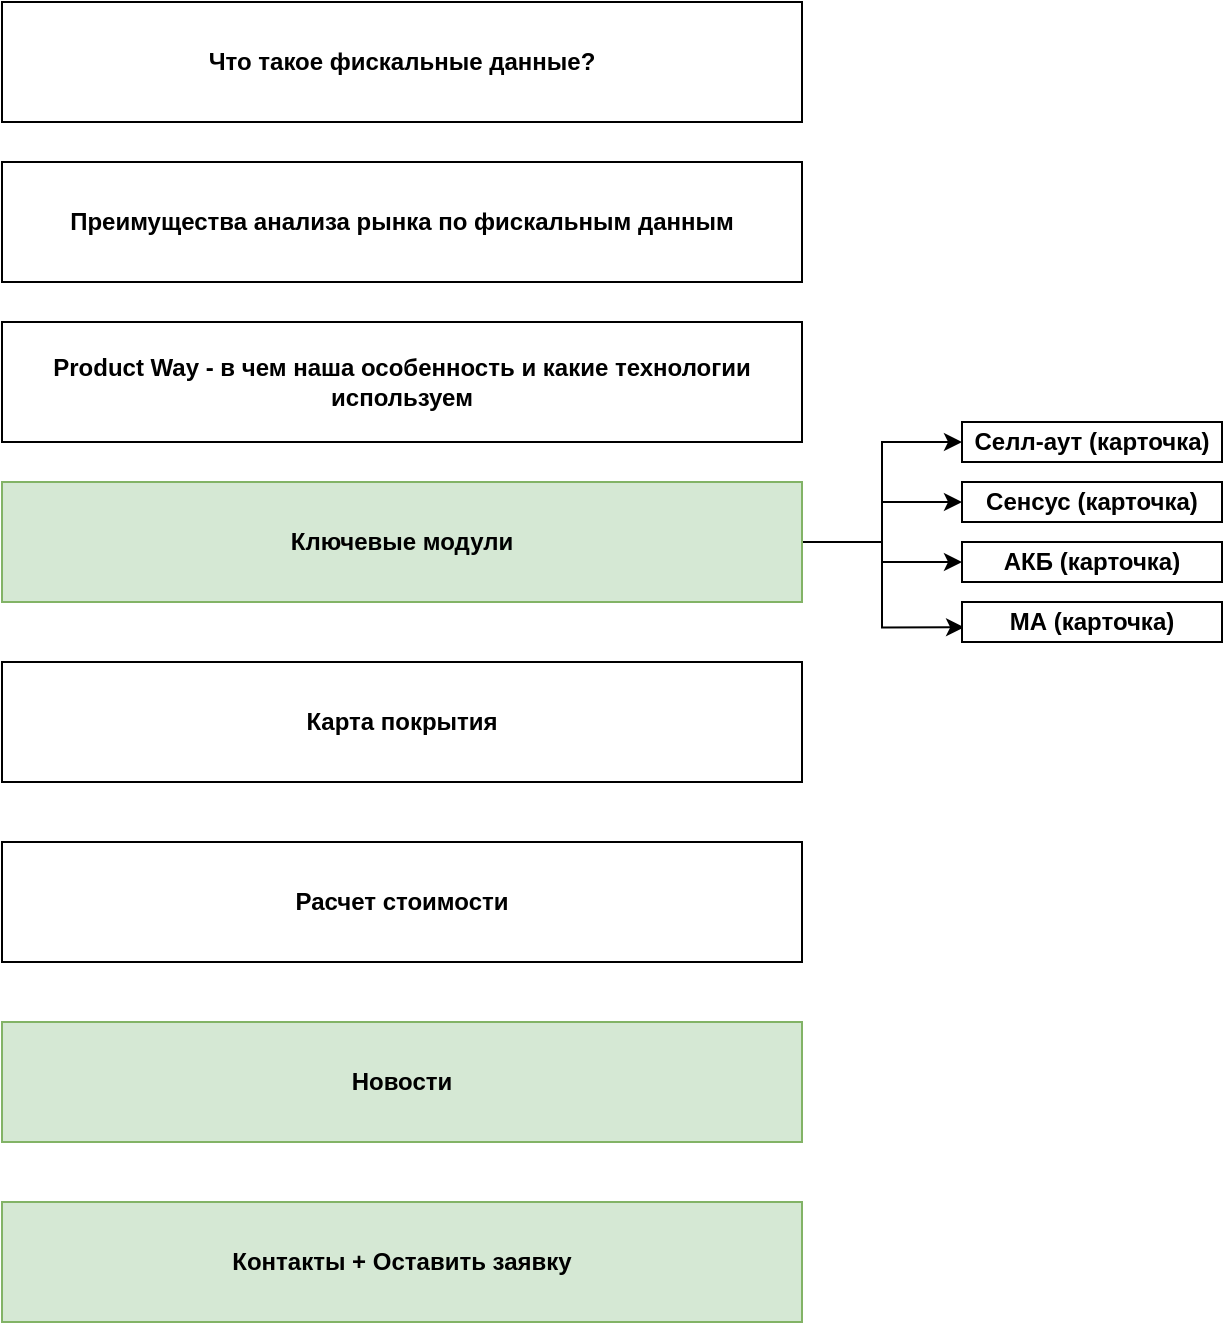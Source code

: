 <mxfile version="14.2.9" type="github">
  <diagram id="H3-4zY_dl16-pE3fcs3A" name="Page-1">
    <mxGraphModel dx="1021" dy="564" grid="1" gridSize="10" guides="1" tooltips="1" connect="1" arrows="1" fold="1" page="1" pageScale="1" pageWidth="827" pageHeight="1169" math="0" shadow="0">
      <root>
        <mxCell id="0" />
        <mxCell id="1" parent="0" />
        <mxCell id="qgN8fIEhzLymv8GiFc2B-1" value="&lt;b&gt;Что такое фискальные данные?&lt;br&gt;&lt;/b&gt;" style="rounded=0;whiteSpace=wrap;html=1;" vertex="1" parent="1">
          <mxGeometry x="120" y="20" width="400" height="60" as="geometry" />
        </mxCell>
        <mxCell id="qgN8fIEhzLymv8GiFc2B-2" value="Преимущества анализа рынка по фискальным данным" style="rounded=0;whiteSpace=wrap;html=1;fontStyle=1" vertex="1" parent="1">
          <mxGeometry x="120" y="100" width="400" height="60" as="geometry" />
        </mxCell>
        <mxCell id="qgN8fIEhzLymv8GiFc2B-3" value="Product Way - в чем наша особенность и какие технологии используем" style="rounded=0;whiteSpace=wrap;html=1;fontStyle=1" vertex="1" parent="1">
          <mxGeometry x="120" y="180" width="400" height="60" as="geometry" />
        </mxCell>
        <mxCell id="qgN8fIEhzLymv8GiFc2B-13" style="edgeStyle=orthogonalEdgeStyle;rounded=0;orthogonalLoop=1;jettySize=auto;html=1;exitX=1;exitY=0.5;exitDx=0;exitDy=0;entryX=0;entryY=0.5;entryDx=0;entryDy=0;" edge="1" parent="1" source="qgN8fIEhzLymv8GiFc2B-4" target="qgN8fIEhzLymv8GiFc2B-11">
          <mxGeometry relative="1" as="geometry" />
        </mxCell>
        <mxCell id="qgN8fIEhzLymv8GiFc2B-14" style="edgeStyle=orthogonalEdgeStyle;rounded=0;orthogonalLoop=1;jettySize=auto;html=1;exitX=1;exitY=0.5;exitDx=0;exitDy=0;entryX=0;entryY=0.5;entryDx=0;entryDy=0;" edge="1" parent="1" source="qgN8fIEhzLymv8GiFc2B-4" target="qgN8fIEhzLymv8GiFc2B-9">
          <mxGeometry relative="1" as="geometry" />
        </mxCell>
        <mxCell id="qgN8fIEhzLymv8GiFc2B-15" style="edgeStyle=orthogonalEdgeStyle;rounded=0;orthogonalLoop=1;jettySize=auto;html=1;exitX=1;exitY=0.5;exitDx=0;exitDy=0;entryX=0;entryY=0.5;entryDx=0;entryDy=0;" edge="1" parent="1" source="qgN8fIEhzLymv8GiFc2B-4" target="qgN8fIEhzLymv8GiFc2B-10">
          <mxGeometry relative="1" as="geometry" />
        </mxCell>
        <mxCell id="qgN8fIEhzLymv8GiFc2B-16" style="edgeStyle=orthogonalEdgeStyle;rounded=0;orthogonalLoop=1;jettySize=auto;html=1;exitX=1;exitY=0.5;exitDx=0;exitDy=0;entryX=0.008;entryY=0.633;entryDx=0;entryDy=0;entryPerimeter=0;" edge="1" parent="1" source="qgN8fIEhzLymv8GiFc2B-4" target="qgN8fIEhzLymv8GiFc2B-12">
          <mxGeometry relative="1" as="geometry" />
        </mxCell>
        <mxCell id="qgN8fIEhzLymv8GiFc2B-4" value="Ключевые модули" style="rounded=0;whiteSpace=wrap;html=1;fontStyle=1;fillColor=#d5e8d4;strokeColor=#82b366;" vertex="1" parent="1">
          <mxGeometry x="120" y="260" width="400" height="60" as="geometry" />
        </mxCell>
        <mxCell id="qgN8fIEhzLymv8GiFc2B-5" value="Карта покрытия" style="rounded=0;whiteSpace=wrap;html=1;fontStyle=1" vertex="1" parent="1">
          <mxGeometry x="120" y="350" width="400" height="60" as="geometry" />
        </mxCell>
        <mxCell id="qgN8fIEhzLymv8GiFc2B-6" value="Расчет стоимости" style="rounded=0;whiteSpace=wrap;html=1;fontStyle=1" vertex="1" parent="1">
          <mxGeometry x="120" y="440" width="400" height="60" as="geometry" />
        </mxCell>
        <mxCell id="qgN8fIEhzLymv8GiFc2B-7" value="Новости" style="rounded=0;whiteSpace=wrap;html=1;fontStyle=1;fillColor=#d5e8d4;strokeColor=#82b366;" vertex="1" parent="1">
          <mxGeometry x="120" y="530" width="400" height="60" as="geometry" />
        </mxCell>
        <mxCell id="qgN8fIEhzLymv8GiFc2B-8" value="Контакты + Оставить заявку" style="rounded=0;whiteSpace=wrap;html=1;fontStyle=1;fillColor=#d5e8d4;strokeColor=#82b366;" vertex="1" parent="1">
          <mxGeometry x="120" y="620" width="400" height="60" as="geometry" />
        </mxCell>
        <mxCell id="qgN8fIEhzLymv8GiFc2B-9" value="Сенсус (карточка)" style="rounded=0;whiteSpace=wrap;html=1;fontStyle=1" vertex="1" parent="1">
          <mxGeometry x="600" y="260" width="130" height="20" as="geometry" />
        </mxCell>
        <mxCell id="qgN8fIEhzLymv8GiFc2B-10" value="АКБ (карточка)" style="rounded=0;whiteSpace=wrap;html=1;fontStyle=1" vertex="1" parent="1">
          <mxGeometry x="600" y="290" width="130" height="20" as="geometry" />
        </mxCell>
        <mxCell id="qgN8fIEhzLymv8GiFc2B-11" value="Селл-аут (карточка)" style="rounded=0;whiteSpace=wrap;html=1;fontStyle=1" vertex="1" parent="1">
          <mxGeometry x="600" y="230" width="130" height="20" as="geometry" />
        </mxCell>
        <mxCell id="qgN8fIEhzLymv8GiFc2B-12" value="МА (карточка)" style="rounded=0;whiteSpace=wrap;html=1;fontStyle=1" vertex="1" parent="1">
          <mxGeometry x="600" y="320" width="130" height="20" as="geometry" />
        </mxCell>
      </root>
    </mxGraphModel>
  </diagram>
</mxfile>
